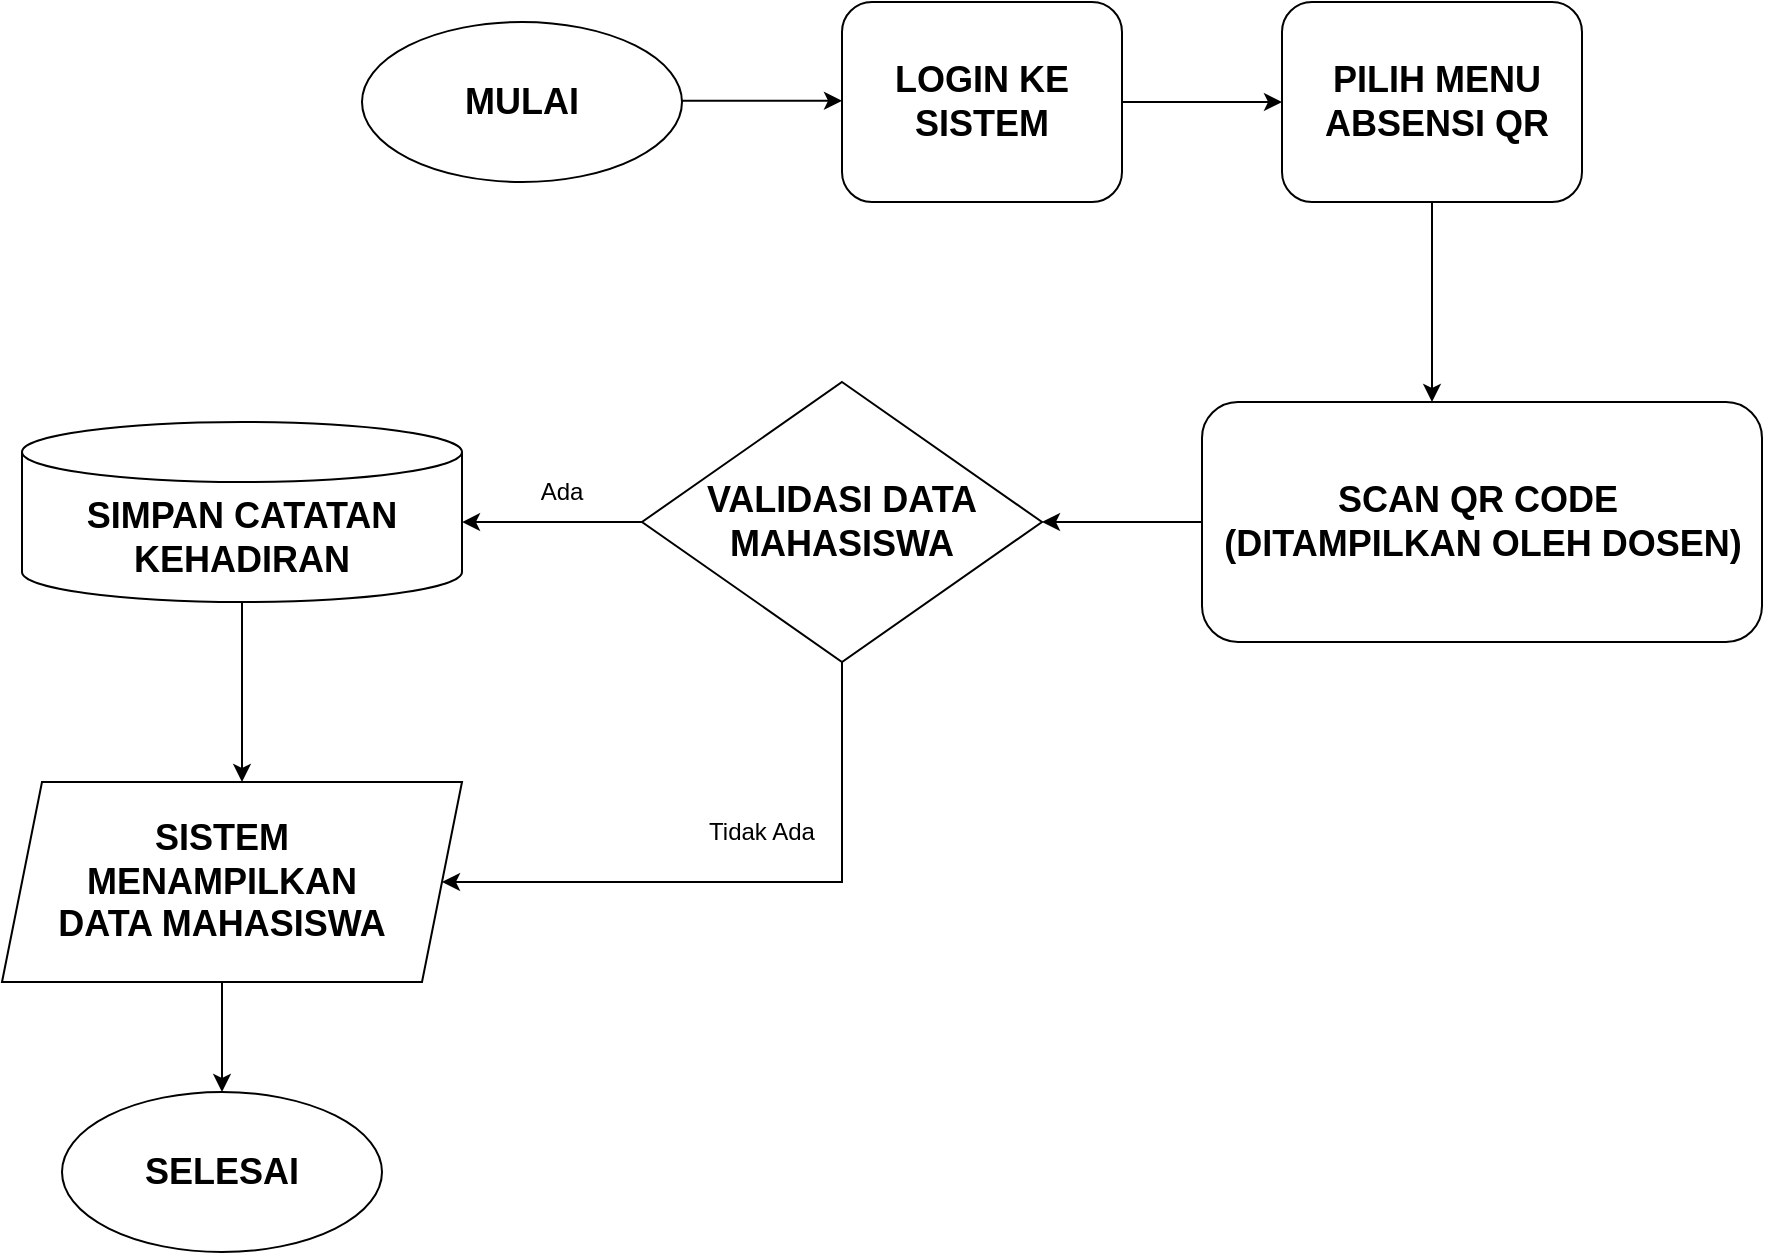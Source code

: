 <mxfile version="26.0.9">
  <diagram name="Page-1" id="jtpY4GQttrNWl5fg9Wdn">
    <mxGraphModel dx="2088" dy="1640" grid="1" gridSize="10" guides="1" tooltips="1" connect="1" arrows="1" fold="1" page="1" pageScale="1" pageWidth="850" pageHeight="1100" math="0" shadow="0">
      <root>
        <mxCell id="0" />
        <mxCell id="1" parent="0" />
        <mxCell id="KicCTcTTGhSGw9f-1N8v-5" value="" style="ellipse;whiteSpace=wrap;html=1;" vertex="1" parent="1">
          <mxGeometry x="20" y="240" width="160" height="80" as="geometry" />
        </mxCell>
        <mxCell id="KicCTcTTGhSGw9f-1N8v-6" value="" style="endArrow=classic;html=1;rounded=0;" edge="1" parent="1">
          <mxGeometry width="50" height="50" relative="1" as="geometry">
            <mxPoint x="180" y="279.41" as="sourcePoint" />
            <mxPoint x="260" y="279.41" as="targetPoint" />
          </mxGeometry>
        </mxCell>
        <mxCell id="KicCTcTTGhSGw9f-1N8v-8" value="&amp;nbsp; &amp;nbsp; &amp;nbsp; &amp;nbsp; &amp;nbsp; &amp;nbsp; &amp;nbsp; &amp;nbsp; &amp;nbsp; &amp;nbsp; &amp;nbsp; &amp;nbsp; &amp;nbsp; &amp;nbsp; &amp;nbsp; &amp;nbsp; &amp;nbsp; &amp;nbsp; &amp;nbsp; &amp;nbsp;" style="rounded=1;whiteSpace=wrap;html=1;" vertex="1" parent="1">
          <mxGeometry x="260" y="230" width="140" height="100" as="geometry" />
        </mxCell>
        <mxCell id="KicCTcTTGhSGw9f-1N8v-9" value="" style="endArrow=classic;html=1;rounded=0;exitX=1;exitY=0.5;exitDx=0;exitDy=0;" edge="1" parent="1" source="KicCTcTTGhSGw9f-1N8v-8">
          <mxGeometry width="50" height="50" relative="1" as="geometry">
            <mxPoint x="320" y="100" as="sourcePoint" />
            <mxPoint x="480" y="280" as="targetPoint" />
            <Array as="points">
              <mxPoint x="480" y="280" />
            </Array>
          </mxGeometry>
        </mxCell>
        <mxCell id="KicCTcTTGhSGw9f-1N8v-10" value="" style="rounded=1;whiteSpace=wrap;html=1;" vertex="1" parent="1">
          <mxGeometry x="480" y="230" width="150" height="100" as="geometry" />
        </mxCell>
        <mxCell id="KicCTcTTGhSGw9f-1N8v-13" value="" style="endArrow=classic;html=1;rounded=0;exitX=0.5;exitY=1;exitDx=0;exitDy=0;" edge="1" parent="1" source="KicCTcTTGhSGw9f-1N8v-10">
          <mxGeometry width="50" height="50" relative="1" as="geometry">
            <mxPoint x="400" y="450" as="sourcePoint" />
            <mxPoint x="555" y="430" as="targetPoint" />
          </mxGeometry>
        </mxCell>
        <mxCell id="KicCTcTTGhSGw9f-1N8v-18" value="" style="rounded=1;whiteSpace=wrap;html=1;" vertex="1" parent="1">
          <mxGeometry x="440" y="430" width="280" height="120" as="geometry" />
        </mxCell>
        <mxCell id="KicCTcTTGhSGw9f-1N8v-20" value="" style="endArrow=classic;html=1;rounded=0;entryX=1;entryY=0.5;entryDx=0;entryDy=0;" edge="1" parent="1" target="KicCTcTTGhSGw9f-1N8v-21">
          <mxGeometry width="50" height="50" relative="1" as="geometry">
            <mxPoint x="440" y="490" as="sourcePoint" />
            <mxPoint x="350" y="490" as="targetPoint" />
          </mxGeometry>
        </mxCell>
        <mxCell id="KicCTcTTGhSGw9f-1N8v-21" value="" style="rhombus;whiteSpace=wrap;html=1;" vertex="1" parent="1">
          <mxGeometry x="160" y="420" width="200" height="140" as="geometry" />
        </mxCell>
        <mxCell id="KicCTcTTGhSGw9f-1N8v-22" value="" style="endArrow=classic;html=1;rounded=0;exitX=0;exitY=0.5;exitDx=0;exitDy=0;entryX=0.95;entryY=0.556;entryDx=0;entryDy=0;entryPerimeter=0;" edge="1" parent="1" source="KicCTcTTGhSGw9f-1N8v-21">
          <mxGeometry width="50" height="50" relative="1" as="geometry">
            <mxPoint x="110" y="570" as="sourcePoint" />
            <mxPoint x="70" y="490.04" as="targetPoint" />
          </mxGeometry>
        </mxCell>
        <mxCell id="KicCTcTTGhSGw9f-1N8v-24" value="" style="endArrow=classic;html=1;rounded=0;" edge="1" parent="1">
          <mxGeometry width="50" height="50" relative="1" as="geometry">
            <mxPoint x="-40" y="528" as="sourcePoint" />
            <mxPoint x="-40" y="620" as="targetPoint" />
          </mxGeometry>
        </mxCell>
        <mxCell id="KicCTcTTGhSGw9f-1N8v-25" value="" style="ellipse;whiteSpace=wrap;html=1;" vertex="1" parent="1">
          <mxGeometry x="-130" y="775" width="160" height="80" as="geometry" />
        </mxCell>
        <mxCell id="KicCTcTTGhSGw9f-1N8v-26" value="" style="endArrow=classic;html=1;rounded=0;exitX=0.5;exitY=1;exitDx=0;exitDy=0;entryX=1;entryY=0.5;entryDx=0;entryDy=0;" edge="1" parent="1" source="KicCTcTTGhSGw9f-1N8v-21" target="KicCTcTTGhSGw9f-1N8v-50">
          <mxGeometry width="50" height="50" relative="1" as="geometry">
            <mxPoint x="220" y="660" as="sourcePoint" />
            <mxPoint x="81" y="676" as="targetPoint" />
            <Array as="points">
              <mxPoint x="260" y="670" />
            </Array>
          </mxGeometry>
        </mxCell>
        <mxCell id="KicCTcTTGhSGw9f-1N8v-27" value="&lt;h2&gt;MULAI&lt;/h2&gt;" style="text;html=1;align=center;verticalAlign=middle;whiteSpace=wrap;rounded=0;" vertex="1" parent="1">
          <mxGeometry x="30" y="250" width="140" height="60" as="geometry" />
        </mxCell>
        <mxCell id="KicCTcTTGhSGw9f-1N8v-28" value="&lt;h2&gt;LOGIN KE&lt;br&gt;SISTEM&lt;/h2&gt;" style="text;html=1;align=center;verticalAlign=middle;whiteSpace=wrap;rounded=0;" vertex="1" parent="1">
          <mxGeometry x="270" y="230" width="120" height="100" as="geometry" />
        </mxCell>
        <mxCell id="KicCTcTTGhSGw9f-1N8v-29" value="&lt;h2&gt;PILIH MENU ABSENSI QR&lt;/h2&gt;" style="text;html=1;align=center;verticalAlign=middle;whiteSpace=wrap;rounded=0;" vertex="1" parent="1">
          <mxGeometry x="500" y="245" width="115" height="70" as="geometry" />
        </mxCell>
        <mxCell id="KicCTcTTGhSGw9f-1N8v-32" value="&lt;h2&gt;SCAN QR CODE&amp;nbsp;&lt;br&gt;(DITAMPILKAN OLEH DOSEN)&lt;/h2&gt;" style="text;html=1;align=center;verticalAlign=middle;whiteSpace=wrap;rounded=0;" vertex="1" parent="1">
          <mxGeometry x="447.5" y="445" width="265" height="90" as="geometry" />
        </mxCell>
        <mxCell id="KicCTcTTGhSGw9f-1N8v-33" value="&lt;h2&gt;SELESAI&lt;/h2&gt;" style="text;html=1;align=center;verticalAlign=middle;whiteSpace=wrap;rounded=0;" vertex="1" parent="1">
          <mxGeometry x="-80" y="800" width="60" height="30" as="geometry" />
        </mxCell>
        <mxCell id="KicCTcTTGhSGw9f-1N8v-37" value="&lt;h2&gt;VALIDASI DATA MAHASISWA&lt;/h2&gt;" style="text;html=1;align=center;verticalAlign=middle;whiteSpace=wrap;rounded=0;" vertex="1" parent="1">
          <mxGeometry x="185" y="465" width="150" height="50" as="geometry" />
        </mxCell>
        <mxCell id="KicCTcTTGhSGw9f-1N8v-39" value="Ada" style="text;html=1;align=center;verticalAlign=middle;whiteSpace=wrap;rounded=0;" vertex="1" parent="1">
          <mxGeometry x="90" y="460" width="60" height="30" as="geometry" />
        </mxCell>
        <mxCell id="KicCTcTTGhSGw9f-1N8v-40" value="Tidak Ada" style="text;html=1;align=center;verticalAlign=middle;whiteSpace=wrap;rounded=0;" vertex="1" parent="1">
          <mxGeometry x="190" y="630" width="60" height="30" as="geometry" />
        </mxCell>
        <mxCell id="KicCTcTTGhSGw9f-1N8v-48" value="" style="shape=cylinder3;whiteSpace=wrap;html=1;boundedLbl=1;backgroundOutline=1;size=15;" vertex="1" parent="1">
          <mxGeometry x="-150" y="440" width="220" height="90" as="geometry" />
        </mxCell>
        <mxCell id="KicCTcTTGhSGw9f-1N8v-49" value="&lt;h2&gt;SIMPAN CATATAN KEHADIRAN&lt;/h2&gt;" style="text;html=1;align=center;verticalAlign=middle;whiteSpace=wrap;rounded=0;" vertex="1" parent="1">
          <mxGeometry x="-130" y="460" width="180" height="75" as="geometry" />
        </mxCell>
        <mxCell id="KicCTcTTGhSGw9f-1N8v-50" value="" style="shape=parallelogram;perimeter=parallelogramPerimeter;whiteSpace=wrap;html=1;fixedSize=1;" vertex="1" parent="1">
          <mxGeometry x="-160" y="620" width="230" height="100" as="geometry" />
        </mxCell>
        <mxCell id="KicCTcTTGhSGw9f-1N8v-51" value="&lt;h2&gt;SISTEM MENAMPILKAN DATA MAHASISWA&lt;/h2&gt;" style="text;html=1;align=center;verticalAlign=middle;whiteSpace=wrap;rounded=0;" vertex="1" parent="1">
          <mxGeometry x="-140" y="620" width="180" height="100" as="geometry" />
        </mxCell>
        <mxCell id="KicCTcTTGhSGw9f-1N8v-53" value="" style="endArrow=classic;html=1;rounded=0;exitX=0.5;exitY=1;exitDx=0;exitDy=0;" edge="1" parent="1" source="KicCTcTTGhSGw9f-1N8v-51" target="KicCTcTTGhSGw9f-1N8v-25">
          <mxGeometry width="50" height="50" relative="1" as="geometry">
            <mxPoint x="230" y="590" as="sourcePoint" />
            <mxPoint x="280" y="540" as="targetPoint" />
          </mxGeometry>
        </mxCell>
      </root>
    </mxGraphModel>
  </diagram>
</mxfile>
